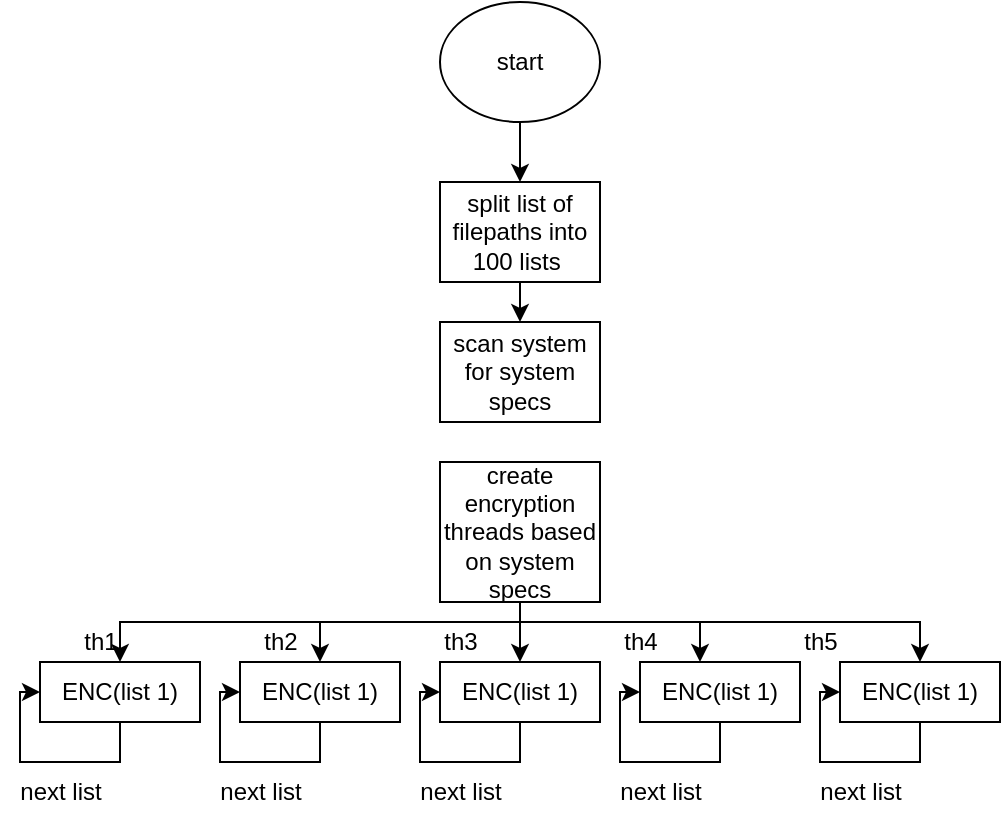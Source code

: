 <mxfile version="22.0.2" type="device">
  <diagram name="Page-1" id="Y7jagJ3_5gfz6rWCHu0w">
    <mxGraphModel dx="1440" dy="721" grid="1" gridSize="10" guides="1" tooltips="1" connect="1" arrows="1" fold="1" page="1" pageScale="1" pageWidth="827" pageHeight="1169" math="0" shadow="0">
      <root>
        <mxCell id="0" />
        <mxCell id="1" parent="0" />
        <mxCell id="wJbA7BYbk_IVq136lt5I-24" style="edgeStyle=orthogonalEdgeStyle;rounded=0;orthogonalLoop=1;jettySize=auto;html=1;exitX=0.5;exitY=1;exitDx=0;exitDy=0;entryX=0.5;entryY=0;entryDx=0;entryDy=0;" edge="1" parent="1" source="wJbA7BYbk_IVq136lt5I-1" target="wJbA7BYbk_IVq136lt5I-2">
          <mxGeometry relative="1" as="geometry" />
        </mxCell>
        <mxCell id="wJbA7BYbk_IVq136lt5I-1" value="start" style="ellipse;whiteSpace=wrap;html=1;" vertex="1" parent="1">
          <mxGeometry x="80" y="280" width="80" height="60" as="geometry" />
        </mxCell>
        <mxCell id="wJbA7BYbk_IVq136lt5I-23" style="edgeStyle=orthogonalEdgeStyle;rounded=0;orthogonalLoop=1;jettySize=auto;html=1;exitX=0.5;exitY=1;exitDx=0;exitDy=0;entryX=0.5;entryY=0;entryDx=0;entryDy=0;" edge="1" parent="1" source="wJbA7BYbk_IVq136lt5I-2" target="wJbA7BYbk_IVq136lt5I-3">
          <mxGeometry relative="1" as="geometry" />
        </mxCell>
        <mxCell id="wJbA7BYbk_IVq136lt5I-2" value="split list of filepaths into 100 lists&amp;nbsp;" style="rounded=0;whiteSpace=wrap;html=1;" vertex="1" parent="1">
          <mxGeometry x="80" y="370" width="80" height="50" as="geometry" />
        </mxCell>
        <mxCell id="wJbA7BYbk_IVq136lt5I-3" value="scan system for system specs" style="rounded=0;whiteSpace=wrap;html=1;" vertex="1" parent="1">
          <mxGeometry x="80" y="440" width="80" height="50" as="geometry" />
        </mxCell>
        <mxCell id="wJbA7BYbk_IVq136lt5I-10" style="edgeStyle=orthogonalEdgeStyle;rounded=0;orthogonalLoop=1;jettySize=auto;html=1;exitX=0.5;exitY=1;exitDx=0;exitDy=0;entryX=0.5;entryY=0;entryDx=0;entryDy=0;" edge="1" parent="1" source="wJbA7BYbk_IVq136lt5I-4" target="wJbA7BYbk_IVq136lt5I-8">
          <mxGeometry relative="1" as="geometry" />
        </mxCell>
        <mxCell id="wJbA7BYbk_IVq136lt5I-11" style="edgeStyle=orthogonalEdgeStyle;rounded=0;orthogonalLoop=1;jettySize=auto;html=1;exitX=0.5;exitY=1;exitDx=0;exitDy=0;entryX=0.5;entryY=0;entryDx=0;entryDy=0;" edge="1" parent="1" source="wJbA7BYbk_IVq136lt5I-4" target="wJbA7BYbk_IVq136lt5I-7">
          <mxGeometry relative="1" as="geometry">
            <Array as="points">
              <mxPoint x="120" y="590" />
              <mxPoint x="20" y="590" />
            </Array>
          </mxGeometry>
        </mxCell>
        <mxCell id="wJbA7BYbk_IVq136lt5I-12" style="edgeStyle=orthogonalEdgeStyle;rounded=0;orthogonalLoop=1;jettySize=auto;html=1;exitX=0.5;exitY=1;exitDx=0;exitDy=0;" edge="1" parent="1" source="wJbA7BYbk_IVq136lt5I-4" target="wJbA7BYbk_IVq136lt5I-5">
          <mxGeometry relative="1" as="geometry">
            <Array as="points">
              <mxPoint x="120" y="590" />
              <mxPoint x="210" y="590" />
            </Array>
          </mxGeometry>
        </mxCell>
        <mxCell id="wJbA7BYbk_IVq136lt5I-13" style="edgeStyle=orthogonalEdgeStyle;rounded=0;orthogonalLoop=1;jettySize=auto;html=1;exitX=0.5;exitY=1;exitDx=0;exitDy=0;entryX=0.5;entryY=0;entryDx=0;entryDy=0;" edge="1" parent="1" source="wJbA7BYbk_IVq136lt5I-4" target="wJbA7BYbk_IVq136lt5I-6">
          <mxGeometry relative="1" as="geometry">
            <Array as="points">
              <mxPoint x="120" y="590" />
              <mxPoint x="320" y="590" />
            </Array>
          </mxGeometry>
        </mxCell>
        <mxCell id="wJbA7BYbk_IVq136lt5I-14" style="edgeStyle=orthogonalEdgeStyle;rounded=0;orthogonalLoop=1;jettySize=auto;html=1;exitX=0.5;exitY=1;exitDx=0;exitDy=0;entryX=0.5;entryY=0;entryDx=0;entryDy=0;" edge="1" parent="1" source="wJbA7BYbk_IVq136lt5I-4" target="wJbA7BYbk_IVq136lt5I-9">
          <mxGeometry relative="1" as="geometry">
            <Array as="points">
              <mxPoint x="120" y="590" />
              <mxPoint x="-80" y="590" />
            </Array>
          </mxGeometry>
        </mxCell>
        <mxCell id="wJbA7BYbk_IVq136lt5I-4" value="create encryption threads based on system specs" style="rounded=0;whiteSpace=wrap;html=1;" vertex="1" parent="1">
          <mxGeometry x="80" y="510" width="80" height="70" as="geometry" />
        </mxCell>
        <mxCell id="wJbA7BYbk_IVq136lt5I-5" value="ENC(list 1)" style="rounded=0;whiteSpace=wrap;html=1;" vertex="1" parent="1">
          <mxGeometry x="180" y="610" width="80" height="30" as="geometry" />
        </mxCell>
        <mxCell id="wJbA7BYbk_IVq136lt5I-6" value="ENC(list 1)" style="rounded=0;whiteSpace=wrap;html=1;" vertex="1" parent="1">
          <mxGeometry x="280" y="610" width="80" height="30" as="geometry" />
        </mxCell>
        <mxCell id="wJbA7BYbk_IVq136lt5I-7" value="ENC(list 1)" style="rounded=0;whiteSpace=wrap;html=1;" vertex="1" parent="1">
          <mxGeometry x="-20" y="610" width="80" height="30" as="geometry" />
        </mxCell>
        <mxCell id="wJbA7BYbk_IVq136lt5I-8" value="ENC(list 1)" style="rounded=0;whiteSpace=wrap;html=1;" vertex="1" parent="1">
          <mxGeometry x="80" y="610" width="80" height="30" as="geometry" />
        </mxCell>
        <mxCell id="wJbA7BYbk_IVq136lt5I-9" value="ENC(list 1)" style="rounded=0;whiteSpace=wrap;html=1;" vertex="1" parent="1">
          <mxGeometry x="-120" y="610" width="80" height="30" as="geometry" />
        </mxCell>
        <mxCell id="wJbA7BYbk_IVq136lt5I-16" value="th1" style="text;html=1;align=center;verticalAlign=middle;resizable=0;points=[];autosize=1;strokeColor=none;fillColor=none;" vertex="1" parent="1">
          <mxGeometry x="-110" y="585" width="40" height="30" as="geometry" />
        </mxCell>
        <mxCell id="wJbA7BYbk_IVq136lt5I-17" value="th2" style="text;html=1;align=center;verticalAlign=middle;resizable=0;points=[];autosize=1;strokeColor=none;fillColor=none;" vertex="1" parent="1">
          <mxGeometry x="-20" y="585" width="40" height="30" as="geometry" />
        </mxCell>
        <mxCell id="wJbA7BYbk_IVq136lt5I-18" value="th3" style="text;html=1;align=center;verticalAlign=middle;resizable=0;points=[];autosize=1;strokeColor=none;fillColor=none;" vertex="1" parent="1">
          <mxGeometry x="70" y="585" width="40" height="30" as="geometry" />
        </mxCell>
        <mxCell id="wJbA7BYbk_IVq136lt5I-20" value="th4" style="text;html=1;align=center;verticalAlign=middle;resizable=0;points=[];autosize=1;strokeColor=none;fillColor=none;" vertex="1" parent="1">
          <mxGeometry x="160" y="585" width="40" height="30" as="geometry" />
        </mxCell>
        <mxCell id="wJbA7BYbk_IVq136lt5I-22" value="th5" style="text;html=1;align=center;verticalAlign=middle;resizable=0;points=[];autosize=1;strokeColor=none;fillColor=none;" vertex="1" parent="1">
          <mxGeometry x="250" y="585" width="40" height="30" as="geometry" />
        </mxCell>
        <mxCell id="wJbA7BYbk_IVq136lt5I-31" value="next list" style="text;html=1;align=center;verticalAlign=middle;resizable=0;points=[];autosize=1;strokeColor=none;fillColor=none;" vertex="1" parent="1">
          <mxGeometry x="-140" y="660" width="60" height="30" as="geometry" />
        </mxCell>
        <mxCell id="wJbA7BYbk_IVq136lt5I-33" style="edgeStyle=orthogonalEdgeStyle;rounded=0;orthogonalLoop=1;jettySize=auto;html=1;exitX=0.5;exitY=1;exitDx=0;exitDy=0;entryX=0;entryY=0.5;entryDx=0;entryDy=0;" edge="1" parent="1" source="wJbA7BYbk_IVq136lt5I-9" target="wJbA7BYbk_IVq136lt5I-9">
          <mxGeometry relative="1" as="geometry">
            <Array as="points">
              <mxPoint x="-80" y="660" />
              <mxPoint x="-130" y="660" />
              <mxPoint x="-130" y="625" />
            </Array>
          </mxGeometry>
        </mxCell>
        <mxCell id="wJbA7BYbk_IVq136lt5I-34" style="edgeStyle=orthogonalEdgeStyle;rounded=0;orthogonalLoop=1;jettySize=auto;html=1;exitX=0.5;exitY=1;exitDx=0;exitDy=0;entryX=0;entryY=0.5;entryDx=0;entryDy=0;" edge="1" parent="1" source="wJbA7BYbk_IVq136lt5I-7" target="wJbA7BYbk_IVq136lt5I-7">
          <mxGeometry relative="1" as="geometry">
            <Array as="points">
              <mxPoint x="20" y="660" />
              <mxPoint x="-30" y="660" />
              <mxPoint x="-30" y="625" />
            </Array>
          </mxGeometry>
        </mxCell>
        <mxCell id="wJbA7BYbk_IVq136lt5I-35" style="edgeStyle=orthogonalEdgeStyle;rounded=0;orthogonalLoop=1;jettySize=auto;html=1;exitX=0.5;exitY=1;exitDx=0;exitDy=0;entryX=0;entryY=0.5;entryDx=0;entryDy=0;" edge="1" parent="1" source="wJbA7BYbk_IVq136lt5I-8" target="wJbA7BYbk_IVq136lt5I-8">
          <mxGeometry relative="1" as="geometry">
            <Array as="points">
              <mxPoint x="120" y="660" />
              <mxPoint x="70" y="660" />
              <mxPoint x="70" y="625" />
            </Array>
          </mxGeometry>
        </mxCell>
        <mxCell id="wJbA7BYbk_IVq136lt5I-36" style="edgeStyle=orthogonalEdgeStyle;rounded=0;orthogonalLoop=1;jettySize=auto;html=1;exitX=0.5;exitY=1;exitDx=0;exitDy=0;entryX=0;entryY=0.5;entryDx=0;entryDy=0;" edge="1" parent="1" source="wJbA7BYbk_IVq136lt5I-5" target="wJbA7BYbk_IVq136lt5I-5">
          <mxGeometry relative="1" as="geometry">
            <Array as="points">
              <mxPoint x="220" y="660" />
              <mxPoint x="170" y="660" />
              <mxPoint x="170" y="625" />
            </Array>
          </mxGeometry>
        </mxCell>
        <mxCell id="wJbA7BYbk_IVq136lt5I-37" style="edgeStyle=orthogonalEdgeStyle;rounded=0;orthogonalLoop=1;jettySize=auto;html=1;exitX=0.5;exitY=1;exitDx=0;exitDy=0;entryX=0;entryY=0.5;entryDx=0;entryDy=0;" edge="1" parent="1" source="wJbA7BYbk_IVq136lt5I-6" target="wJbA7BYbk_IVq136lt5I-6">
          <mxGeometry relative="1" as="geometry">
            <Array as="points">
              <mxPoint x="320" y="660" />
              <mxPoint x="270" y="660" />
              <mxPoint x="270" y="625" />
            </Array>
          </mxGeometry>
        </mxCell>
        <mxCell id="wJbA7BYbk_IVq136lt5I-38" value="next list" style="text;html=1;align=center;verticalAlign=middle;resizable=0;points=[];autosize=1;strokeColor=none;fillColor=none;" vertex="1" parent="1">
          <mxGeometry x="-40" y="660" width="60" height="30" as="geometry" />
        </mxCell>
        <mxCell id="wJbA7BYbk_IVq136lt5I-39" value="next list" style="text;html=1;align=center;verticalAlign=middle;resizable=0;points=[];autosize=1;strokeColor=none;fillColor=none;" vertex="1" parent="1">
          <mxGeometry x="60" y="660" width="60" height="30" as="geometry" />
        </mxCell>
        <mxCell id="wJbA7BYbk_IVq136lt5I-40" value="next list" style="text;html=1;align=center;verticalAlign=middle;resizable=0;points=[];autosize=1;strokeColor=none;fillColor=none;" vertex="1" parent="1">
          <mxGeometry x="160" y="660" width="60" height="30" as="geometry" />
        </mxCell>
        <mxCell id="wJbA7BYbk_IVq136lt5I-41" value="next list" style="text;html=1;align=center;verticalAlign=middle;resizable=0;points=[];autosize=1;strokeColor=none;fillColor=none;" vertex="1" parent="1">
          <mxGeometry x="260" y="660" width="60" height="30" as="geometry" />
        </mxCell>
      </root>
    </mxGraphModel>
  </diagram>
</mxfile>

